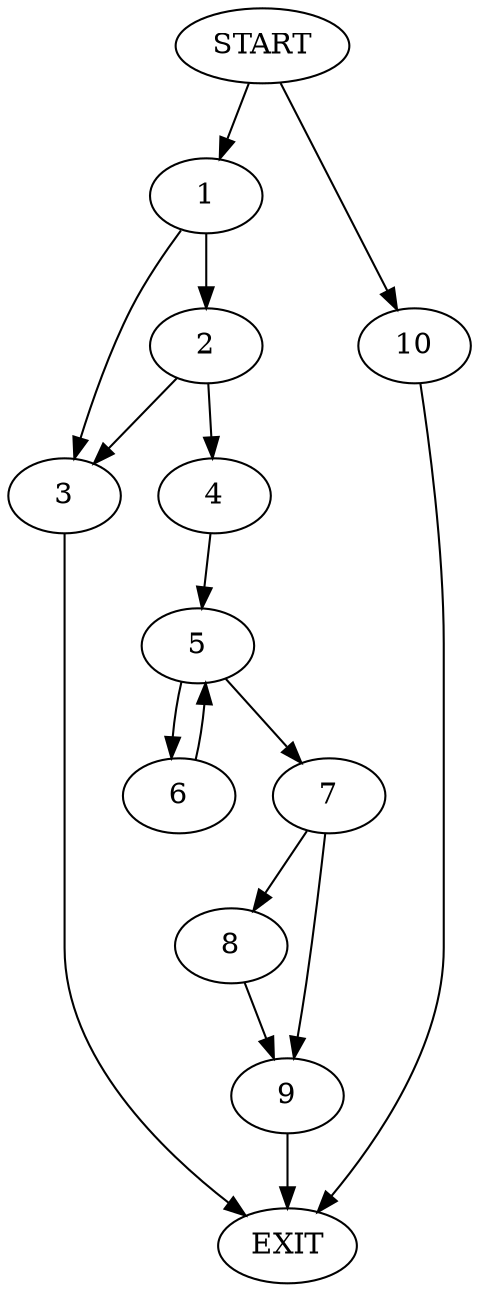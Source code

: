 digraph {
0 [label="START"]
11 [label="EXIT"]
0 -> 1
1 -> 2
1 -> 3
3 -> 11
2 -> 3
2 -> 4
4 -> 5
5 -> 6
5 -> 7
6 -> 5
7 -> 8
7 -> 9
8 -> 9
9 -> 11
0 -> 10
10 -> 11
}
